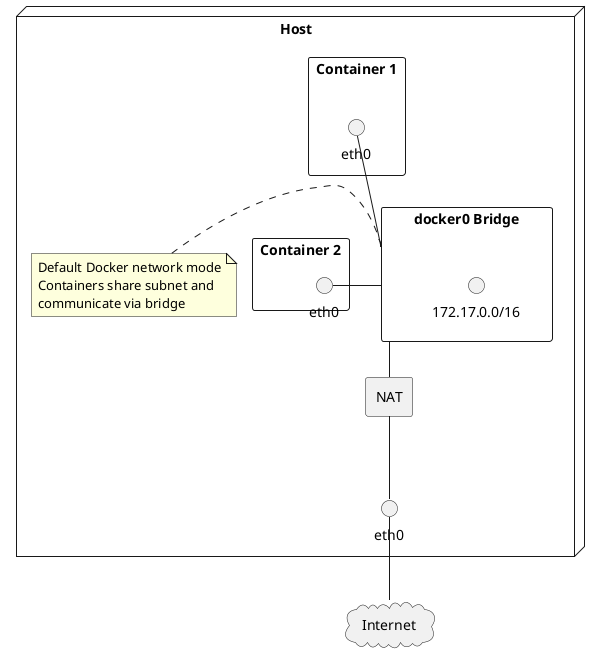 @startuml
node "Host" {
rectangle "Container 1" as c1 {
interface "eth0" as eth1
}

rectangle "Container 2" as c2 {
interface "eth0" as eth2
}

rectangle "docker0 Bridge" as bridge {
interface "172.17.0.0/16" as subnet
}

rectangle "NAT" as nat
interface "eth0" as hosteth

eth1 -[hidden]d- eth2
eth1 -- bridge
eth2 - bridge
bridge -- nat
nat -- hosteth

note right of bridge
Default Docker network mode
Containers share subnet and
communicate via bridge
end note
}

cloud "Internet" as net

hosteth -- net

@enduml